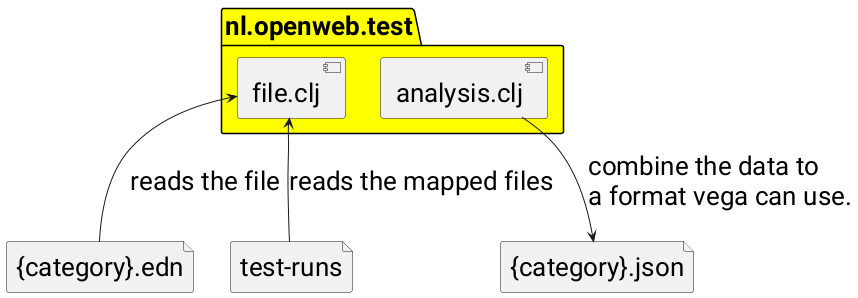 @startuml
skinparam shadowing false
skinparam defaultFontName Roboto
skinparam defaultFontSize 26

package nl.openweb.test #Yellow {
    component file.clj as fi
    component analysis.clj as an
}
file "{category}.edn" as map
file "test-runs" as tr
file "{category}.json" as ht

fi <-- map :reads the file
fi <-- tr: reads the mapped files
an --> ht: combine the data to\la format vega can use.

@enduml
